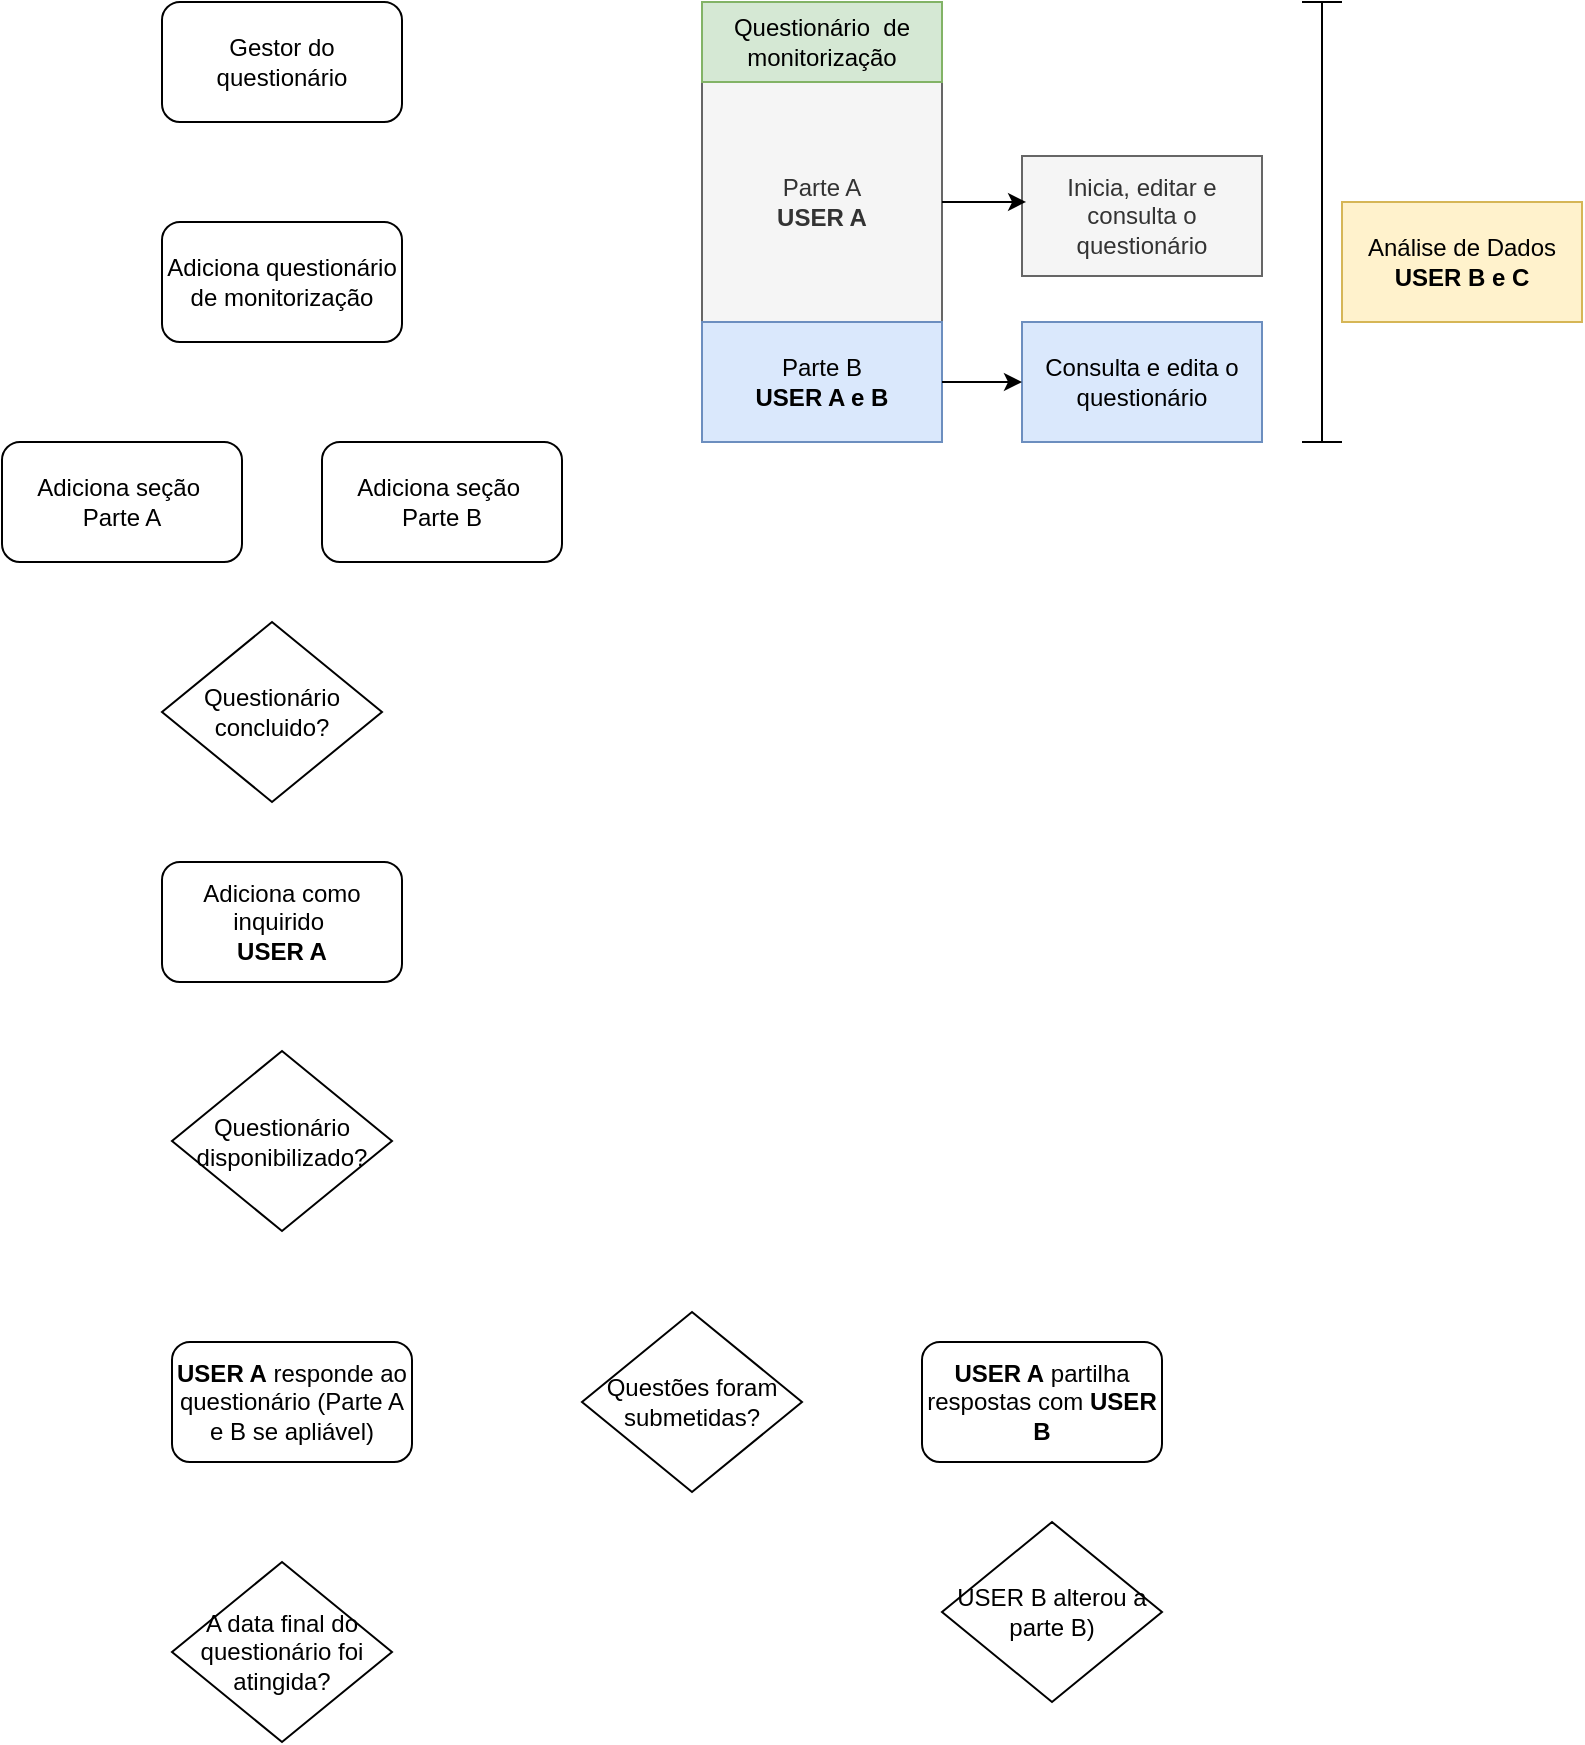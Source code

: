 <mxfile version="20.5.1" type="github">
  <diagram id="D0BnEPBHgKbLKha-eheF" name="Página-1">
    <mxGraphModel dx="811" dy="474" grid="1" gridSize="10" guides="1" tooltips="1" connect="1" arrows="1" fold="1" page="1" pageScale="1" pageWidth="827" pageHeight="1169" math="0" shadow="0">
      <root>
        <mxCell id="0" />
        <mxCell id="1" parent="0" />
        <mxCell id="jwrrGk7fc2D3mUX76oG3-1" value="Parte A&lt;br&gt;&lt;b&gt;USER A&lt;/b&gt;" style="whiteSpace=wrap;html=1;aspect=fixed;fillColor=#f5f5f5;fontColor=#333333;strokeColor=#666666;" vertex="1" parent="1">
          <mxGeometry x="380" y="100" width="120" height="120" as="geometry" />
        </mxCell>
        <mxCell id="jwrrGk7fc2D3mUX76oG3-2" value="Parte B&lt;br&gt;&lt;b&gt;USER A e B&lt;/b&gt;" style="rounded=0;whiteSpace=wrap;html=1;fillColor=#dae8fc;strokeColor=#6c8ebf;" vertex="1" parent="1">
          <mxGeometry x="380" y="220" width="120" height="60" as="geometry" />
        </mxCell>
        <mxCell id="jwrrGk7fc2D3mUX76oG3-3" value="Questionário&amp;nbsp; de monitorização" style="text;html=1;strokeColor=#82b366;fillColor=#d5e8d4;align=center;verticalAlign=middle;whiteSpace=wrap;rounded=0;" vertex="1" parent="1">
          <mxGeometry x="380" y="60" width="120" height="40" as="geometry" />
        </mxCell>
        <mxCell id="jwrrGk7fc2D3mUX76oG3-6" value="Inicia, editar e consulta o questionário" style="rounded=0;whiteSpace=wrap;html=1;fillColor=#f5f5f5;fontColor=#333333;strokeColor=#666666;" vertex="1" parent="1">
          <mxGeometry x="540" y="137" width="120" height="60" as="geometry" />
        </mxCell>
        <mxCell id="jwrrGk7fc2D3mUX76oG3-8" value="" style="endArrow=classic;html=1;rounded=0;entryX=0.017;entryY=0.383;entryDx=0;entryDy=0;entryPerimeter=0;" edge="1" parent="1" source="jwrrGk7fc2D3mUX76oG3-1" target="jwrrGk7fc2D3mUX76oG3-6">
          <mxGeometry width="50" height="50" relative="1" as="geometry">
            <mxPoint x="500" y="190" as="sourcePoint" />
            <mxPoint x="550" y="140" as="targetPoint" />
          </mxGeometry>
        </mxCell>
        <mxCell id="jwrrGk7fc2D3mUX76oG3-11" value="Consulta e edita o questionário" style="rounded=0;whiteSpace=wrap;html=1;fillColor=#dae8fc;strokeColor=#6c8ebf;" vertex="1" parent="1">
          <mxGeometry x="540" y="220" width="120" height="60" as="geometry" />
        </mxCell>
        <mxCell id="jwrrGk7fc2D3mUX76oG3-14" value="" style="endArrow=classic;html=1;rounded=0;entryX=0;entryY=0.5;entryDx=0;entryDy=0;" edge="1" parent="1" source="jwrrGk7fc2D3mUX76oG3-2" target="jwrrGk7fc2D3mUX76oG3-11">
          <mxGeometry width="50" height="50" relative="1" as="geometry">
            <mxPoint x="500" y="300" as="sourcePoint" />
            <mxPoint x="570.711" y="250" as="targetPoint" />
          </mxGeometry>
        </mxCell>
        <mxCell id="jwrrGk7fc2D3mUX76oG3-15" value="Gestor do questionário" style="rounded=1;whiteSpace=wrap;html=1;" vertex="1" parent="1">
          <mxGeometry x="110" y="60" width="120" height="60" as="geometry" />
        </mxCell>
        <mxCell id="jwrrGk7fc2D3mUX76oG3-17" value="Adiciona questionário de monitorização" style="rounded=1;whiteSpace=wrap;html=1;" vertex="1" parent="1">
          <mxGeometry x="110" y="170" width="120" height="60" as="geometry" />
        </mxCell>
        <mxCell id="jwrrGk7fc2D3mUX76oG3-18" value="Adiciona seção&amp;nbsp;&lt;br&gt;Parte A" style="rounded=1;whiteSpace=wrap;html=1;" vertex="1" parent="1">
          <mxGeometry x="30" y="280" width="120" height="60" as="geometry" />
        </mxCell>
        <mxCell id="jwrrGk7fc2D3mUX76oG3-19" value="Adiciona seção&amp;nbsp;&lt;br&gt;Parte B" style="rounded=1;whiteSpace=wrap;html=1;" vertex="1" parent="1">
          <mxGeometry x="190" y="280" width="120" height="60" as="geometry" />
        </mxCell>
        <mxCell id="jwrrGk7fc2D3mUX76oG3-20" value="Questionário concluido?" style="rhombus;whiteSpace=wrap;html=1;" vertex="1" parent="1">
          <mxGeometry x="110" y="370" width="110" height="90" as="geometry" />
        </mxCell>
        <mxCell id="jwrrGk7fc2D3mUX76oG3-21" value="Adiciona como inquirido&amp;nbsp;&lt;br&gt;&lt;b&gt;USER A&lt;/b&gt;" style="rounded=1;whiteSpace=wrap;html=1;" vertex="1" parent="1">
          <mxGeometry x="110" y="490" width="120" height="60" as="geometry" />
        </mxCell>
        <mxCell id="jwrrGk7fc2D3mUX76oG3-23" value="" style="shape=crossbar;whiteSpace=wrap;html=1;rounded=1;direction=south;fillStyle=dashed;gradientColor=none;" vertex="1" parent="1">
          <mxGeometry x="680" y="60" width="20" height="220" as="geometry" />
        </mxCell>
        <mxCell id="jwrrGk7fc2D3mUX76oG3-25" value="Análise de Dados&lt;br&gt;&lt;b&gt;USER B e C&lt;/b&gt;" style="rounded=0;whiteSpace=wrap;html=1;fillColor=#fff2cc;strokeColor=#d6b656;" vertex="1" parent="1">
          <mxGeometry x="700" y="160" width="120" height="60" as="geometry" />
        </mxCell>
        <mxCell id="jwrrGk7fc2D3mUX76oG3-27" value="Questionário disponibilizado?" style="rhombus;whiteSpace=wrap;html=1;" vertex="1" parent="1">
          <mxGeometry x="115" y="584.5" width="110" height="90" as="geometry" />
        </mxCell>
        <mxCell id="jwrrGk7fc2D3mUX76oG3-28" value="&lt;b&gt;USER A&lt;/b&gt; responde ao questionário (Parte A e B se apliável)" style="rounded=1;whiteSpace=wrap;html=1;" vertex="1" parent="1">
          <mxGeometry x="115" y="730" width="120" height="60" as="geometry" />
        </mxCell>
        <mxCell id="jwrrGk7fc2D3mUX76oG3-29" value="A data final do questionário foi atingida?" style="rhombus;whiteSpace=wrap;html=1;" vertex="1" parent="1">
          <mxGeometry x="115" y="840" width="110" height="90" as="geometry" />
        </mxCell>
        <mxCell id="jwrrGk7fc2D3mUX76oG3-30" value="&lt;b&gt;USER A&lt;/b&gt; partilha respostas com &lt;b&gt;USER B&lt;/b&gt;" style="rounded=1;whiteSpace=wrap;html=1;" vertex="1" parent="1">
          <mxGeometry x="490" y="730" width="120" height="60" as="geometry" />
        </mxCell>
        <mxCell id="jwrrGk7fc2D3mUX76oG3-31" value="Questões foram submetidas?" style="rhombus;whiteSpace=wrap;html=1;" vertex="1" parent="1">
          <mxGeometry x="320" y="715" width="110" height="90" as="geometry" />
        </mxCell>
        <mxCell id="jwrrGk7fc2D3mUX76oG3-34" value="USER B alterou a parte B)" style="rhombus;whiteSpace=wrap;html=1;" vertex="1" parent="1">
          <mxGeometry x="500" y="820" width="110" height="90" as="geometry" />
        </mxCell>
      </root>
    </mxGraphModel>
  </diagram>
</mxfile>
